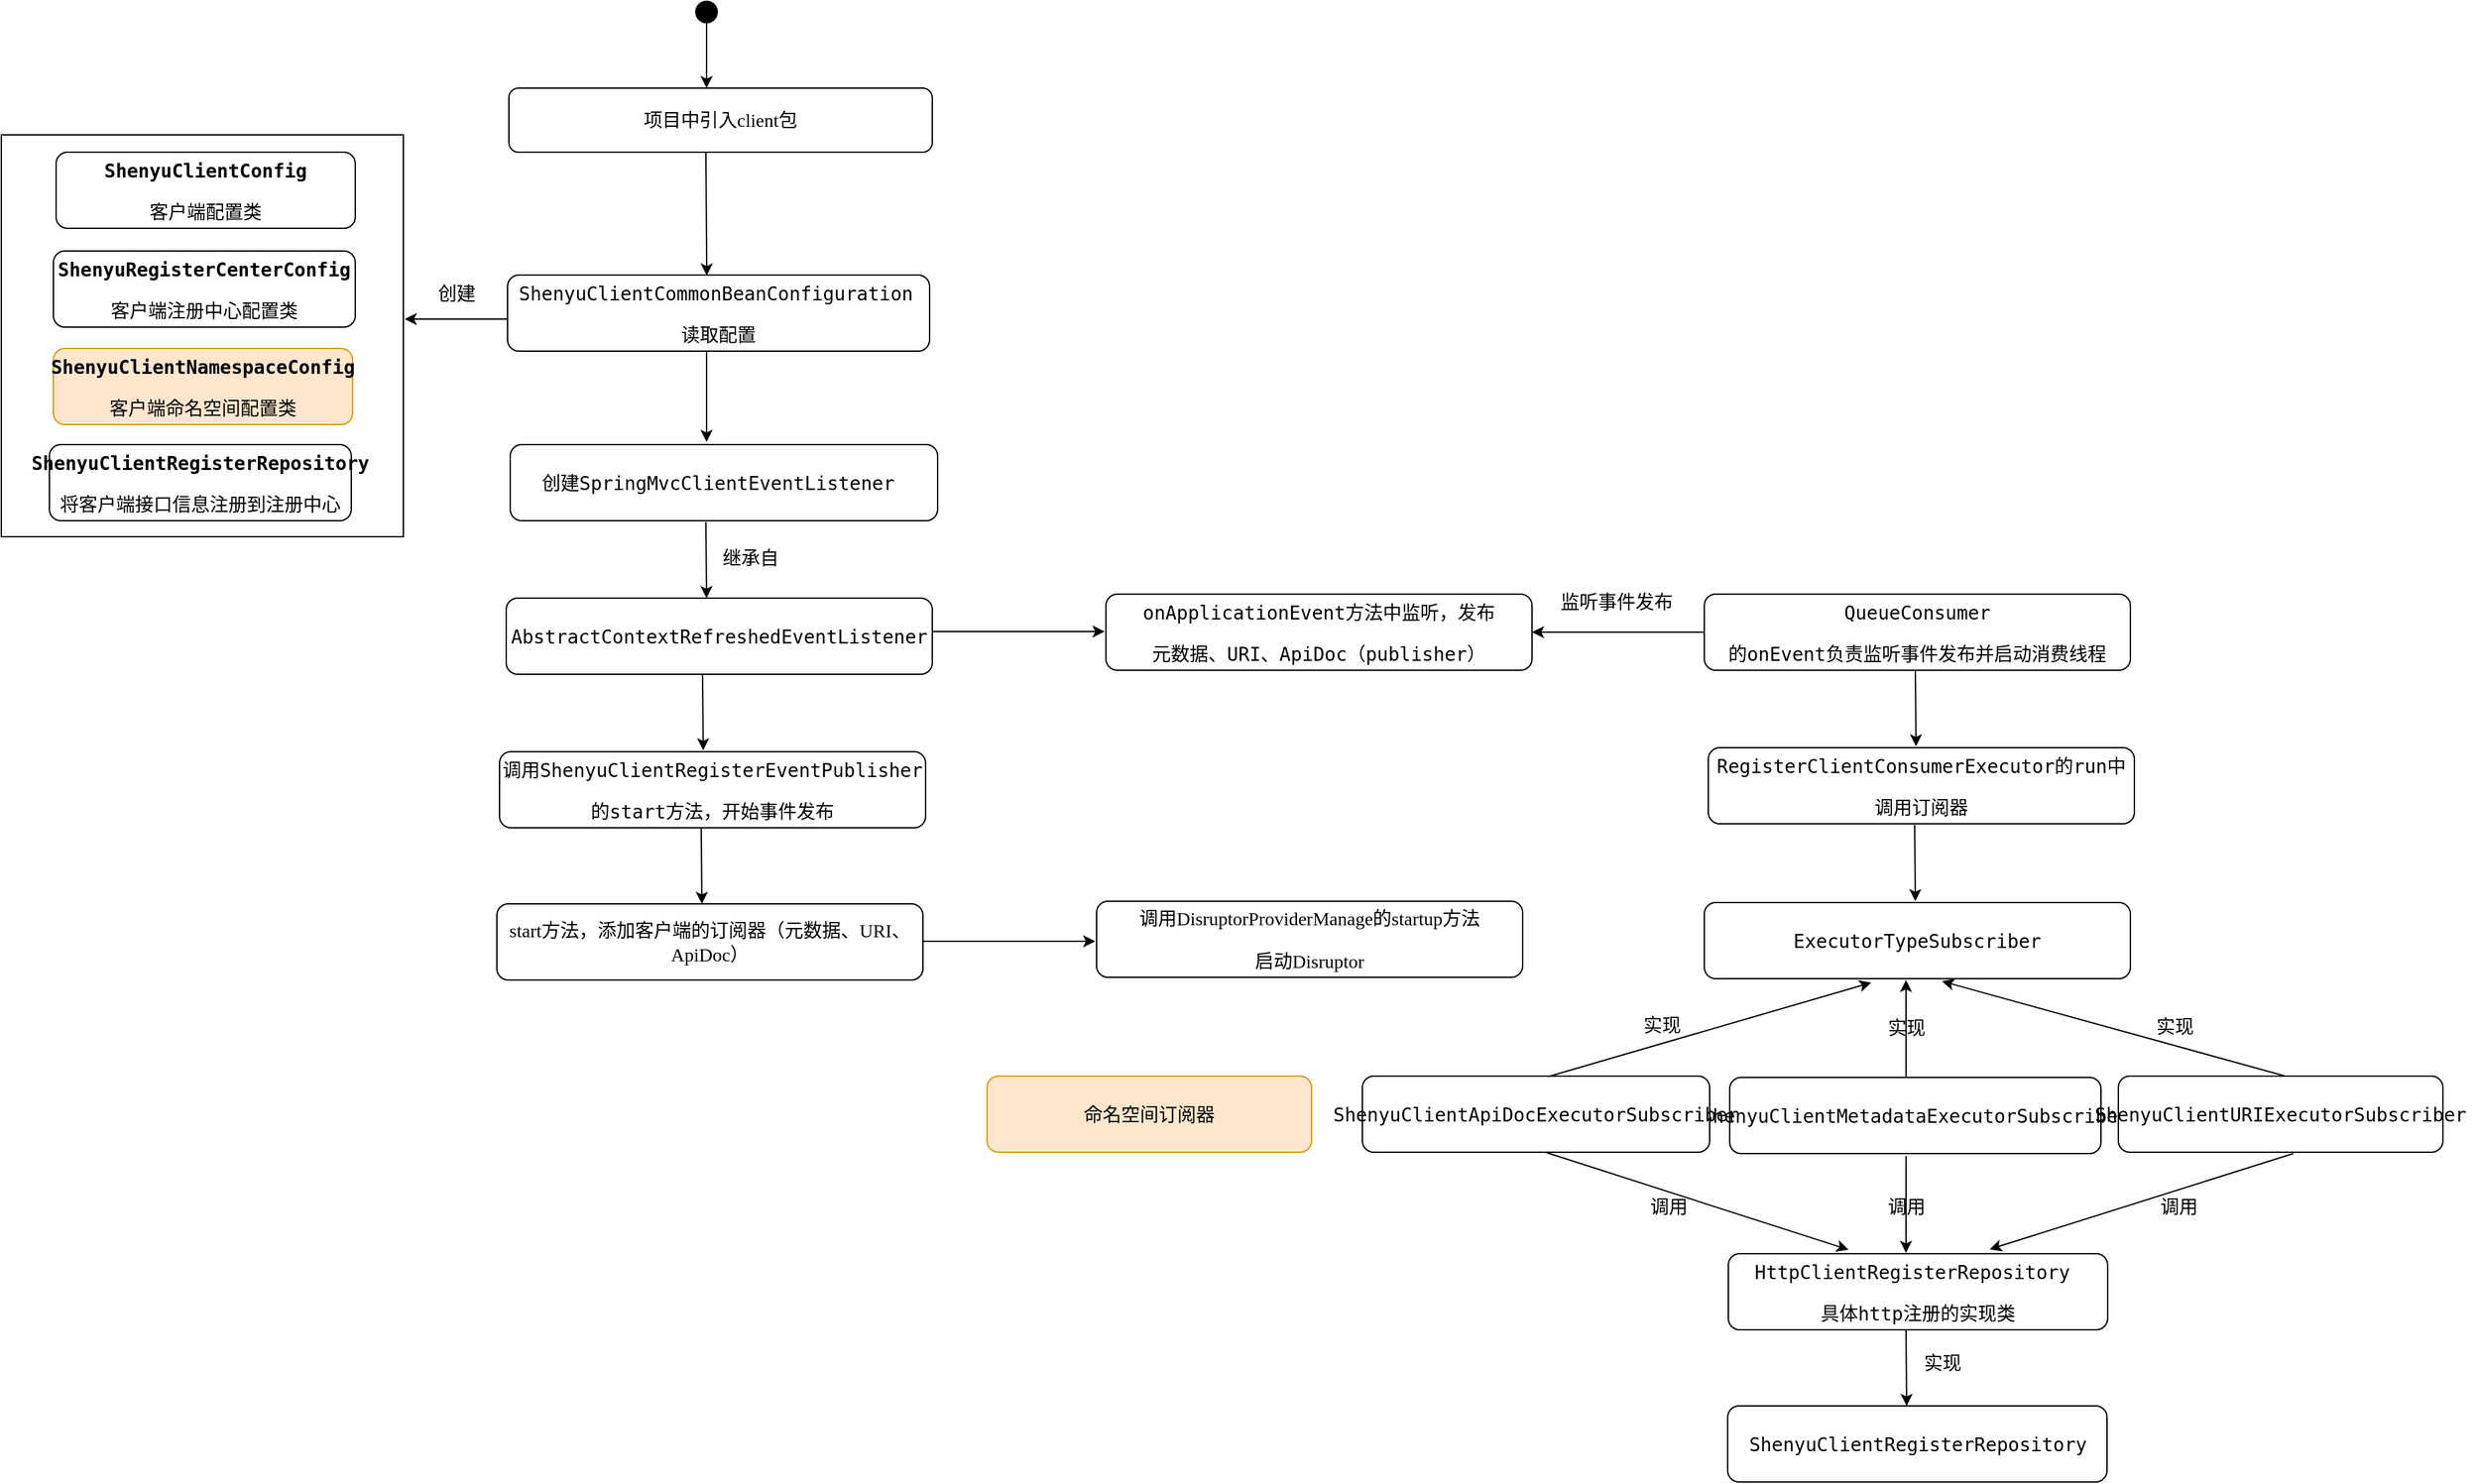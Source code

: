 <mxfile version="24.4.4" type="github">
  <diagram name="第 1 页" id="8y590HpkqOrroQAAtb_X">
    <mxGraphModel dx="3048" dy="725" grid="0" gridSize="10" guides="1" tooltips="1" connect="1" arrows="1" fold="1" page="1" pageScale="1" pageWidth="1827" pageHeight="1869" math="0" shadow="0">
      <root>
        <mxCell id="0" />
        <mxCell id="1" parent="0" />
        <mxCell id="J7gjgeIf879fpofRVfY5-1" value="" style="ellipse;whiteSpace=wrap;html=1;aspect=fixed;fillColor=#000000;fontSize=14;" vertex="1" parent="1">
          <mxGeometry x="420" y="57" width="16" height="16" as="geometry" />
        </mxCell>
        <mxCell id="J7gjgeIf879fpofRVfY5-2" value="" style="endArrow=classic;html=1;rounded=0;exitX=0.5;exitY=1;exitDx=0;exitDy=0;fontSize=14;" edge="1" parent="1" source="J7gjgeIf879fpofRVfY5-1">
          <mxGeometry width="50" height="50" relative="1" as="geometry">
            <mxPoint x="441" y="121" as="sourcePoint" />
            <mxPoint x="428" y="122" as="targetPoint" />
          </mxGeometry>
        </mxCell>
        <mxCell id="J7gjgeIf879fpofRVfY5-3" value="&lt;font style=&quot;font-size: 14px;&quot; face=&quot;宋体&quot;&gt;项目中引入client包&lt;/font&gt;" style="rounded=1;whiteSpace=wrap;html=1;fontSize=14;" vertex="1" parent="1">
          <mxGeometry x="280" y="122" width="317" height="48" as="geometry" />
        </mxCell>
        <mxCell id="J7gjgeIf879fpofRVfY5-4" value="&lt;pre style=&quot;font-size: 14px;&quot; class=&quot;set-code-hide prettyprint&quot; data-index=&quot;2&quot;&gt;&lt;font style=&quot;font-size: 14px;&quot;&gt;ShenyuClientCommonBeanConfiguration&lt;span style=&quot;background-color: initial; font-family: Helvetica; font-size: 14px; white-space: normal;&quot;&gt;&amp;nbsp;&lt;/span&gt;&lt;/font&gt;&lt;/pre&gt;&lt;pre style=&quot;font-size: 14px;&quot; class=&quot;set-code-hide prettyprint&quot; data-index=&quot;2&quot;&gt;&lt;font style=&quot;font-size: 14px;&quot;&gt;读取配置&lt;/font&gt;&lt;/pre&gt;" style="rounded=1;whiteSpace=wrap;html=1;fontSize=14;" vertex="1" parent="1">
          <mxGeometry x="279" y="262" width="316" height="57" as="geometry" />
        </mxCell>
        <mxCell id="J7gjgeIf879fpofRVfY5-5" value="&lt;pre style=&quot;font-size: 14px;&quot; class=&quot;set-code-hide prettyprint&quot; data-index=&quot;2&quot;&gt;&lt;pre style=&quot;font-size: 14px;&quot; class=&quot;prettyprint set-code-show&quot; data-index=&quot;1&quot;&gt;&lt;code style=&quot;position: unset; font-size: 14px;&quot; class=&quot;prism language-java has-numbering&quot;&gt;&lt;span style=&quot;font-size: 14px;&quot; class=&quot;token class-name&quot;&gt;创建SpringMvcClientEventListener&lt;/span&gt; &lt;span style=&quot;font-size: 14px;&quot; class=&quot;token function&quot;&gt;&lt;/span&gt;&lt;/code&gt;&lt;/pre&gt;&lt;/pre&gt;" style="rounded=1;whiteSpace=wrap;html=1;fontSize=14;" vertex="1" parent="1">
          <mxGeometry x="281" y="389" width="320" height="57" as="geometry" />
        </mxCell>
        <mxCell id="J7gjgeIf879fpofRVfY5-11" value="&lt;pre style=&quot;font-size: 14px;&quot; class=&quot;set-code-hide prettyprint&quot; data-index=&quot;2&quot;&gt;&lt;pre style=&quot;font-size: 14px;&quot; class=&quot;prettyprint set-code-show&quot; data-index=&quot;1&quot;&gt;&lt;pre class=&quot;prettyprint set-code-show&quot; data-index=&quot;7&quot;&gt;&lt;code style=&quot;position: unset;&quot; class=&quot;prism language-java has-numbering&quot;&gt;&lt;span class=&quot;token class-name&quot;&gt;AbstractContextRefreshedEventListener&lt;/span&gt;&lt;/code&gt;&lt;/pre&gt;&lt;pre class=&quot;prettyprint set-code-show&quot; data-index=&quot;9&quot;&gt;&lt;code style=&quot;position: unset;&quot; class=&quot;prism language-java has-numbering&quot;&gt;&lt;span class=&quot;token punctuation&quot;&gt;&lt;/span&gt;&lt;/code&gt;&lt;/pre&gt;&lt;/pre&gt;&lt;/pre&gt;" style="rounded=1;whiteSpace=wrap;html=1;fontSize=14;" vertex="1" parent="1">
          <mxGeometry x="278" y="504" width="319" height="57" as="geometry" />
        </mxCell>
        <mxCell id="J7gjgeIf879fpofRVfY5-14" value="&lt;pre style=&quot;font-size: 14px;&quot; class=&quot;set-code-hide prettyprint&quot; data-index=&quot;2&quot;&gt;&lt;pre style=&quot;font-size: 14px;&quot; class=&quot;prettyprint set-code-show&quot; data-index=&quot;1&quot;&gt;&lt;pre class=&quot;prettyprint set-code-show&quot; data-index=&quot;7&quot;&gt;&lt;pre class=&quot;prettyprint set-code-show&quot; data-index=&quot;1&quot;&gt;&lt;pre class=&quot;prettyprint set-code-show&quot; data-index=&quot;7&quot;&gt;调用ShenyuClientRegisterEventPublisher&lt;/pre&gt;&lt;pre class=&quot;prettyprint set-code-show&quot; data-index=&quot;7&quot;&gt;的start方法，开始事件发布&lt;/pre&gt;&lt;/pre&gt;&lt;/pre&gt;&lt;pre class=&quot;prettyprint set-code-show&quot; data-index=&quot;9&quot;&gt;&lt;code style=&quot;position: unset;&quot; class=&quot;prism language-java has-numbering&quot;&gt;&lt;span class=&quot;token punctuation&quot;&gt;&lt;/span&gt;&lt;/code&gt;&lt;/pre&gt;&lt;/pre&gt;&lt;/pre&gt;" style="rounded=1;whiteSpace=wrap;html=1;fontSize=14;" vertex="1" parent="1">
          <mxGeometry x="273" y="619" width="319" height="57" as="geometry" />
        </mxCell>
        <mxCell id="J7gjgeIf879fpofRVfY5-15" value="" style="endArrow=classic;html=1;rounded=0;exitX=0.5;exitY=1;exitDx=0;exitDy=0;fontSize=14;entryX=0.472;entryY=0.006;entryDx=0;entryDy=0;entryPerimeter=0;" edge="1" parent="1" target="J7gjgeIf879fpofRVfY5-4">
          <mxGeometry width="50" height="50" relative="1" as="geometry">
            <mxPoint x="427.5" y="170" as="sourcePoint" />
            <mxPoint x="427.5" y="219" as="targetPoint" />
          </mxGeometry>
        </mxCell>
        <mxCell id="J7gjgeIf879fpofRVfY5-16" value="" style="whiteSpace=wrap;html=1;aspect=fixed;" vertex="1" parent="1">
          <mxGeometry x="-100" y="157" width="301" height="301" as="geometry" />
        </mxCell>
        <mxCell id="J7gjgeIf879fpofRVfY5-17" value="&lt;pre style=&quot;font-size: 14px;&quot; class=&quot;set-code-hide prettyprint&quot; data-index=&quot;2&quot;&gt;&lt;font style=&quot;font-size: 14px;&quot;&gt;&lt;strong style=&quot;font-size: 14px;&quot;&gt;ShenyuClientRegisterRepository&lt;/strong&gt;&lt;br style=&quot;font-size: 14px;&quot;&gt;&lt;/font&gt;&lt;/pre&gt;&lt;pre style=&quot;font-size: 14px;&quot; class=&quot;set-code-hide prettyprint&quot; data-index=&quot;2&quot;&gt;&lt;font style=&quot;font-size: 14px;&quot;&gt;将客户端接口信息注册到注册中心&lt;/font&gt;&lt;strong style=&quot;font-size: 14px;&quot;&gt;&lt;br style=&quot;font-size: 14px;&quot;&gt;&lt;/strong&gt;&lt;/pre&gt;" style="rounded=1;whiteSpace=wrap;html=1;fontSize=14;" vertex="1" parent="1">
          <mxGeometry x="-64" y="389" width="226" height="57" as="geometry" />
        </mxCell>
        <mxCell id="J7gjgeIf879fpofRVfY5-18" value="&lt;pre style=&quot;font-size: 14px;&quot; class=&quot;set-code-hide prettyprint&quot; data-index=&quot;2&quot;&gt;&lt;strong style=&quot;font-size: 14px;&quot;&gt;ShenyuRegisterCenterConfig&lt;/strong&gt;&lt;br style=&quot;font-size: 14px;&quot;&gt;&lt;/pre&gt;&lt;pre style=&quot;font-size: 14px;&quot; class=&quot;set-code-hide prettyprint&quot; data-index=&quot;2&quot;&gt;客户端注册中心配置类&lt;strong style=&quot;font-size: 14px;&quot;&gt;&lt;br style=&quot;font-size: 14px;&quot;&gt;&lt;/strong&gt;&lt;/pre&gt;" style="rounded=1;whiteSpace=wrap;html=1;fontSize=14;" vertex="1" parent="1">
          <mxGeometry x="-61" y="244" width="226" height="57" as="geometry" />
        </mxCell>
        <mxCell id="J7gjgeIf879fpofRVfY5-19" value="&lt;pre style=&quot;font-size: 14px;&quot; class=&quot;set-code-hide prettyprint&quot; data-index=&quot;2&quot;&gt;&lt;strong style=&quot;font-size: 14px;&quot;&gt;ShenyuClientNamespaceConfig&lt;/strong&gt;&lt;br style=&quot;font-size: 14px;&quot;&gt;&lt;/pre&gt;&lt;pre style=&quot;font-size: 14px;&quot; class=&quot;set-code-hide prettyprint&quot; data-index=&quot;2&quot;&gt;客户端命名空间配置类&lt;strong style=&quot;font-size: 14px;&quot;&gt;&lt;br style=&quot;font-size: 14px;&quot;&gt;&lt;/strong&gt;&lt;/pre&gt;" style="rounded=1;whiteSpace=wrap;html=1;fontSize=14;fillColor=#ffe6cc;strokeColor=#d79b00;" vertex="1" parent="1">
          <mxGeometry x="-61" y="317" width="224" height="57" as="geometry" />
        </mxCell>
        <mxCell id="J7gjgeIf879fpofRVfY5-20" value="&lt;pre style=&quot;font-size: 14px;&quot; class=&quot;set-code-hide prettyprint&quot; data-index=&quot;2&quot;&gt;&lt;pre class=&quot;prettyprint set-code-show&quot; data-index=&quot;5&quot;&gt;&lt;code style=&quot;position: unset;&quot; class=&quot;prism language-java has-numbering&quot;&gt;&lt;span class=&quot;token class-name&quot;&gt;HttpClientRegisterRepository&lt;/span&gt; &lt;span class=&quot;token keyword&quot;&gt;&lt;/span&gt;&lt;/code&gt;&lt;/pre&gt;&lt;pre class=&quot;prettyprint set-code-show&quot; data-index=&quot;5&quot;&gt;&lt;code style=&quot;position: unset;&quot; class=&quot;prism language-java has-numbering&quot;&gt;具体http注册的实现类&lt;/code&gt;&lt;/pre&gt;&lt;/pre&gt;" style="rounded=1;whiteSpace=wrap;html=1;fontSize=14;" vertex="1" parent="1">
          <mxGeometry x="1193" y="995" width="284" height="57" as="geometry" />
        </mxCell>
        <mxCell id="J7gjgeIf879fpofRVfY5-21" value="" style="endArrow=classic;html=1;rounded=0;exitX=0;exitY=0.579;exitDx=0;exitDy=0;fontSize=14;exitPerimeter=0;" edge="1" parent="1" source="J7gjgeIf879fpofRVfY5-4">
          <mxGeometry width="50" height="50" relative="1" as="geometry">
            <mxPoint x="273" y="290" as="sourcePoint" />
            <mxPoint x="202" y="295" as="targetPoint" />
          </mxGeometry>
        </mxCell>
        <mxCell id="J7gjgeIf879fpofRVfY5-23" value="&lt;font face=&quot;宋体&quot; style=&quot;font-size: 14px;&quot;&gt;创建&lt;/font&gt;" style="text;strokeColor=none;align=center;fillColor=none;html=1;verticalAlign=middle;whiteSpace=wrap;rounded=0;" vertex="1" parent="1">
          <mxGeometry x="211" y="262" width="60" height="30" as="geometry" />
        </mxCell>
        <mxCell id="J7gjgeIf879fpofRVfY5-24" value="" style="endArrow=classic;html=1;rounded=0;exitX=0.5;exitY=1;exitDx=0;exitDy=0;fontSize=14;" edge="1" parent="1">
          <mxGeometry width="50" height="50" relative="1" as="geometry">
            <mxPoint x="428" y="319" as="sourcePoint" />
            <mxPoint x="428" y="387" as="targetPoint" />
          </mxGeometry>
        </mxCell>
        <mxCell id="J7gjgeIf879fpofRVfY5-28" value="" style="endArrow=classic;html=1;rounded=0;exitX=0.5;exitY=1;exitDx=0;exitDy=0;fontSize=14;" edge="1" parent="1">
          <mxGeometry width="50" height="50" relative="1" as="geometry">
            <mxPoint x="427.5" y="447" as="sourcePoint" />
            <mxPoint x="428" y="504" as="targetPoint" />
          </mxGeometry>
        </mxCell>
        <mxCell id="J7gjgeIf879fpofRVfY5-29" value="" style="endArrow=classic;html=1;rounded=0;exitX=0.5;exitY=1;exitDx=0;exitDy=0;fontSize=14;" edge="1" parent="1">
          <mxGeometry width="50" height="50" relative="1" as="geometry">
            <mxPoint x="425" y="561" as="sourcePoint" />
            <mxPoint x="425.5" y="618" as="targetPoint" />
          </mxGeometry>
        </mxCell>
        <mxCell id="J7gjgeIf879fpofRVfY5-31" value="&lt;font face=&quot;宋体&quot; style=&quot;font-size: 14px;&quot;&gt;继承自&lt;/font&gt;" style="text;strokeColor=none;align=center;fillColor=none;html=1;verticalAlign=middle;whiteSpace=wrap;rounded=0;" vertex="1" parent="1">
          <mxGeometry x="431" y="460" width="60" height="30" as="geometry" />
        </mxCell>
        <mxCell id="J7gjgeIf879fpofRVfY5-32" value="&lt;pre style=&quot;font-size: 14px;&quot; class=&quot;set-code-hide prettyprint&quot; data-index=&quot;2&quot;&gt;&lt;pre style=&quot;font-size: 14px;&quot; class=&quot;prettyprint set-code-show&quot; data-index=&quot;1&quot;&gt;&lt;pre class=&quot;prettyprint set-code-show&quot; data-index=&quot;7&quot;&gt;&lt;pre class=&quot;prettyprint set-code-show&quot; data-index=&quot;1&quot;&gt;&lt;pre class=&quot;prettyprint set-code-show&quot; data-index=&quot;7&quot;&gt;&lt;span style=&quot;background-color: initial; white-space: normal;&quot;&gt;&lt;font face=&quot;宋体&quot;&gt;start方法，添加客户端的订阅器（元数据、URI、ApiDoc）&lt;/font&gt;&lt;/span&gt;&lt;br&gt;&lt;/pre&gt;&lt;/pre&gt;&lt;/pre&gt;&lt;pre class=&quot;prettyprint set-code-show&quot; data-index=&quot;9&quot;&gt;&lt;code style=&quot;position: unset;&quot; class=&quot;prism language-java has-numbering&quot;&gt;&lt;span class=&quot;token punctuation&quot;&gt;&lt;/span&gt;&lt;/code&gt;&lt;/pre&gt;&lt;/pre&gt;&lt;/pre&gt;" style="rounded=1;whiteSpace=wrap;html=1;fontSize=14;" vertex="1" parent="1">
          <mxGeometry x="271" y="733" width="319" height="57" as="geometry" />
        </mxCell>
        <mxCell id="J7gjgeIf879fpofRVfY5-35" value="&lt;pre style=&quot;font-size: 14px;&quot; class=&quot;set-code-hide prettyprint&quot; data-index=&quot;2&quot;&gt;&lt;pre style=&quot;font-size: 14px;&quot; class=&quot;prettyprint set-code-show&quot; data-index=&quot;1&quot;&gt;&lt;pre class=&quot;prettyprint set-code-show&quot; data-index=&quot;7&quot;&gt;&lt;pre class=&quot;prettyprint set-code-show&quot; data-index=&quot;1&quot;&gt;&lt;pre class=&quot;prettyprint set-code-show&quot; data-index=&quot;7&quot;&gt;&lt;font face=&quot;宋体&quot;&gt;调用DisruptorProviderManage的startup方法&lt;/font&gt;&lt;/pre&gt;&lt;pre class=&quot;prettyprint set-code-show&quot; data-index=&quot;7&quot;&gt;&lt;span style=&quot;background-color: initial; white-space: normal;&quot;&gt;&lt;font face=&quot;宋体&quot;&gt;启动Disruptor&lt;/font&gt;&lt;/span&gt;&lt;br&gt;&lt;/pre&gt;&lt;/pre&gt;&lt;/pre&gt;&lt;pre class=&quot;prettyprint set-code-show&quot; data-index=&quot;9&quot;&gt;&lt;code style=&quot;position: unset;&quot; class=&quot;prism language-java has-numbering&quot;&gt;&lt;span class=&quot;token punctuation&quot;&gt;&lt;/span&gt;&lt;/code&gt;&lt;/pre&gt;&lt;/pre&gt;&lt;/pre&gt;" style="rounded=1;whiteSpace=wrap;html=1;fontSize=14;" vertex="1" parent="1">
          <mxGeometry x="720" y="731" width="319" height="57" as="geometry" />
        </mxCell>
        <mxCell id="J7gjgeIf879fpofRVfY5-36" value="&lt;pre style=&quot;font-size: 14px;&quot; class=&quot;set-code-hide prettyprint&quot; data-index=&quot;2&quot;&gt;&lt;pre style=&quot;font-size: 14px;&quot; class=&quot;prettyprint set-code-show&quot; data-index=&quot;1&quot;&gt;&lt;pre class=&quot;prettyprint set-code-show&quot; data-index=&quot;7&quot;&gt;&lt;code&gt;onApplicationEvent方法中监听，发布&lt;/code&gt;&lt;/pre&gt;&lt;pre class=&quot;prettyprint set-code-show&quot; data-index=&quot;7&quot;&gt;元数据、URI、ApiDoc（publisher）&lt;br&gt;&lt;/pre&gt;&lt;pre class=&quot;prettyprint set-code-show&quot; data-index=&quot;9&quot;&gt;&lt;code style=&quot;position: unset;&quot; class=&quot;prism language-java has-numbering&quot;&gt;&lt;span class=&quot;token punctuation&quot;&gt;&lt;/span&gt;&lt;/code&gt;&lt;/pre&gt;&lt;/pre&gt;&lt;/pre&gt;" style="rounded=1;whiteSpace=wrap;html=1;fontSize=14;" vertex="1" parent="1">
          <mxGeometry x="727" y="501" width="319" height="57" as="geometry" />
        </mxCell>
        <mxCell id="J7gjgeIf879fpofRVfY5-37" value="&lt;pre style=&quot;font-size: 14px;&quot; class=&quot;set-code-hide prettyprint&quot; data-index=&quot;2&quot;&gt;&lt;pre style=&quot;font-size: 14px;&quot; class=&quot;prettyprint set-code-show&quot; data-index=&quot;1&quot;&gt;&lt;pre class=&quot;prettyprint set-code-show&quot; data-index=&quot;7&quot;&gt;&lt;pre class=&quot;prettyprint set-code-show&quot; data-index=&quot;1&quot;&gt;&lt;pre class=&quot;prettyprint set-code-show&quot; data-index=&quot;7&quot;&gt;&lt;pre class=&quot;set-code-hide prettyprint&quot; data-index=&quot;17&quot;&gt;&lt;code style=&quot;position: unset;&quot; class=&quot;prism language-java has-numbering&quot;&gt;&lt;span class=&quot;token class-name&quot;&gt;QueueConsumer&lt;/span&gt;&lt;span class=&quot;token generics&quot;&gt;&lt;span class=&quot;token punctuation&quot;&gt;&lt;/span&gt;&lt;/span&gt;&lt;/code&gt;&lt;/pre&gt;&lt;pre class=&quot;set-code-hide prettyprint&quot; data-index=&quot;17&quot;&gt;&lt;code style=&quot;position: unset;&quot; class=&quot;prism language-java has-numbering&quot;&gt;&lt;span class=&quot;token class-name&quot;&gt;的&lt;/span&gt;&lt;/code&gt;onEvent负责监听事件发布并启动消费线程&lt;/pre&gt;&lt;pre class=&quot;prettyprint set-code-show&quot; data-index=&quot;17&quot;&gt;&lt;code style=&quot;position: unset;&quot; class=&quot;prism language-java has-numbering&quot;&gt;&lt;span class=&quot;token punctuation&quot;&gt;&lt;/span&gt;&lt;/code&gt;&lt;/pre&gt;&lt;/pre&gt;&lt;/pre&gt;&lt;/pre&gt;&lt;pre class=&quot;prettyprint set-code-show&quot; data-index=&quot;9&quot;&gt;&lt;code style=&quot;position: unset;&quot; class=&quot;prism language-java has-numbering&quot;&gt;&lt;span class=&quot;token punctuation&quot;&gt;&lt;/span&gt;&lt;/code&gt;&lt;/pre&gt;&lt;/pre&gt;&lt;/pre&gt;" style="rounded=1;whiteSpace=wrap;html=1;fontSize=14;" vertex="1" parent="1">
          <mxGeometry x="1175" y="501" width="319" height="57" as="geometry" />
        </mxCell>
        <mxCell id="J7gjgeIf879fpofRVfY5-39" value="" style="endArrow=classic;html=1;rounded=0;exitX=0;exitY=0.5;exitDx=0;exitDy=0;fontSize=14;entryX=1;entryY=0.5;entryDx=0;entryDy=0;" edge="1" parent="1" source="J7gjgeIf879fpofRVfY5-37" target="J7gjgeIf879fpofRVfY5-36">
          <mxGeometry width="50" height="50" relative="1" as="geometry">
            <mxPoint x="1095.5" y="550" as="sourcePoint" />
            <mxPoint x="1095" y="493" as="targetPoint" />
          </mxGeometry>
        </mxCell>
        <mxCell id="J7gjgeIf879fpofRVfY5-41" value="&lt;font face=&quot;宋体&quot; style=&quot;font-size: 14px;&quot;&gt;监听事件发布&lt;/font&gt;" style="text;strokeColor=none;align=center;fillColor=none;html=1;verticalAlign=middle;whiteSpace=wrap;rounded=0;" vertex="1" parent="1">
          <mxGeometry x="1064" y="493" width="91" height="30" as="geometry" />
        </mxCell>
        <mxCell id="J7gjgeIf879fpofRVfY5-42" value="&lt;pre style=&quot;font-size: 14px;&quot; class=&quot;set-code-hide prettyprint&quot; data-index=&quot;2&quot;&gt;&lt;pre style=&quot;font-size: 14px;&quot; class=&quot;prettyprint set-code-show&quot; data-index=&quot;1&quot;&gt;&lt;pre class=&quot;prettyprint set-code-show&quot; data-index=&quot;7&quot;&gt;&lt;pre class=&quot;prettyprint set-code-show&quot; data-index=&quot;1&quot;&gt;&lt;pre class=&quot;prettyprint set-code-show&quot; data-index=&quot;7&quot;&gt;&lt;pre class=&quot;set-code-hide prettyprint&quot; data-index=&quot;17&quot;&gt;&lt;pre class=&quot;prettyprint set-code-show&quot; data-index=&quot;18&quot;&gt;&lt;code style=&quot;position: unset;&quot; class=&quot;prism language-java has-numbering&quot;&gt;&lt;span class=&quot;token class-name&quot;&gt;RegisterClientConsumerExecutor的run中&lt;/span&gt;&lt;/code&gt;&lt;/pre&gt;&lt;pre class=&quot;prettyprint set-code-show&quot; data-index=&quot;18&quot;&gt;&lt;code style=&quot;position: unset;&quot; class=&quot;prism language-java has-numbering&quot;&gt;&lt;span class=&quot;token class-name&quot;&gt;调用订阅器&lt;/span&gt;&lt;/code&gt;&lt;/pre&gt;&lt;/pre&gt;&lt;pre class=&quot;prettyprint set-code-show&quot; data-index=&quot;17&quot;&gt;&lt;code style=&quot;position: unset;&quot; class=&quot;prism language-java has-numbering&quot;&gt;&lt;span class=&quot;token punctuation&quot;&gt;&lt;/span&gt;&lt;/code&gt;&lt;/pre&gt;&lt;/pre&gt;&lt;/pre&gt;&lt;/pre&gt;&lt;pre class=&quot;prettyprint set-code-show&quot; data-index=&quot;9&quot;&gt;&lt;code style=&quot;position: unset;&quot; class=&quot;prism language-java has-numbering&quot;&gt;&lt;span class=&quot;token punctuation&quot;&gt;&lt;/span&gt;&lt;/code&gt;&lt;/pre&gt;&lt;/pre&gt;&lt;/pre&gt;" style="rounded=1;whiteSpace=wrap;html=1;fontSize=14;" vertex="1" parent="1">
          <mxGeometry x="1178" y="616" width="319" height="57" as="geometry" />
        </mxCell>
        <mxCell id="J7gjgeIf879fpofRVfY5-43" value="&lt;pre style=&quot;font-size: 14px;&quot; class=&quot;set-code-hide prettyprint&quot; data-index=&quot;2&quot;&gt;&lt;pre style=&quot;font-size: 14px;&quot; class=&quot;prettyprint set-code-show&quot; data-index=&quot;1&quot;&gt;&lt;pre class=&quot;prettyprint set-code-show&quot; data-index=&quot;7&quot;&gt;&lt;pre class=&quot;prettyprint set-code-show&quot; data-index=&quot;1&quot;&gt;&lt;pre class=&quot;prettyprint set-code-show&quot; data-index=&quot;7&quot;&gt;&lt;pre class=&quot;set-code-hide prettyprint&quot; data-index=&quot;17&quot;&gt;&lt;pre class=&quot;prettyprint set-code-show&quot; data-index=&quot;18&quot;&gt;&lt;pre class=&quot;set-code-hide prettyprint&quot; data-index=&quot;20&quot;&gt;&lt;code style=&quot;position: unset;&quot; class=&quot;prism language-java has-numbering&quot;&gt;&lt;span class=&quot;token class-name&quot;&gt; ShenyuClientMetadataExecutorSubscriber&lt;/span&gt; &lt;span class=&quot;token keyword&quot;&gt;&lt;/span&gt;&lt;/code&gt;&lt;/pre&gt;&lt;/pre&gt;&lt;/pre&gt;&lt;pre class=&quot;prettyprint set-code-show&quot; data-index=&quot;17&quot;&gt;&lt;code style=&quot;position: unset;&quot; class=&quot;prism language-java has-numbering&quot;&gt;&lt;span class=&quot;token punctuation&quot;&gt;&lt;/span&gt;&lt;/code&gt;&lt;/pre&gt;&lt;/pre&gt;&lt;/pre&gt;&lt;/pre&gt;&lt;pre class=&quot;prettyprint set-code-show&quot; data-index=&quot;9&quot;&gt;&lt;code style=&quot;position: unset;&quot; class=&quot;prism language-java has-numbering&quot;&gt;&lt;span class=&quot;token punctuation&quot;&gt;&lt;/span&gt;&lt;/code&gt;&lt;/pre&gt;&lt;/pre&gt;&lt;/pre&gt;" style="rounded=1;whiteSpace=wrap;html=1;fontSize=14;" vertex="1" parent="1">
          <mxGeometry x="1194" y="863" width="278" height="57" as="geometry" />
        </mxCell>
        <mxCell id="J7gjgeIf879fpofRVfY5-44" value="&lt;pre style=&quot;font-size: 14px;&quot; class=&quot;set-code-hide prettyprint&quot; data-index=&quot;2&quot;&gt;&lt;pre style=&quot;font-size: 14px;&quot; class=&quot;prettyprint set-code-show&quot; data-index=&quot;1&quot;&gt;&lt;pre class=&quot;prettyprint set-code-show&quot; data-index=&quot;7&quot;&gt;&lt;pre class=&quot;prettyprint set-code-show&quot; data-index=&quot;1&quot;&gt;&lt;pre class=&quot;prettyprint set-code-show&quot; data-index=&quot;7&quot;&gt;&lt;pre class=&quot;set-code-hide prettyprint&quot; data-index=&quot;17&quot;&gt;&lt;pre class=&quot;prettyprint set-code-show&quot; data-index=&quot;18&quot;&gt;&lt;pre class=&quot;set-code-hide prettyprint&quot; data-index=&quot;22&quot;&gt;&lt;code style=&quot;position: unset;&quot; class=&quot;prism language-java has-numbering&quot;&gt;&lt;span class=&quot;token class-name&quot;&gt; ShenyuClientURIExecutorSubscriber&lt;/span&gt; &lt;span class=&quot;token keyword&quot;&gt;&lt;/span&gt;&lt;/code&gt;&lt;/pre&gt;&lt;/pre&gt;&lt;/pre&gt;&lt;pre class=&quot;prettyprint set-code-show&quot; data-index=&quot;17&quot;&gt;&lt;code style=&quot;position: unset;&quot; class=&quot;prism language-java has-numbering&quot;&gt;&lt;span class=&quot;token punctuation&quot;&gt;&lt;/span&gt;&lt;/code&gt;&lt;/pre&gt;&lt;/pre&gt;&lt;/pre&gt;&lt;/pre&gt;&lt;pre class=&quot;prettyprint set-code-show&quot; data-index=&quot;9&quot;&gt;&lt;code style=&quot;position: unset;&quot; class=&quot;prism language-java has-numbering&quot;&gt;&lt;span class=&quot;token punctuation&quot;&gt;&lt;/span&gt;&lt;/code&gt;&lt;/pre&gt;&lt;/pre&gt;&lt;/pre&gt;" style="rounded=1;whiteSpace=wrap;html=1;fontSize=14;" vertex="1" parent="1">
          <mxGeometry x="1485" y="862" width="243" height="57" as="geometry" />
        </mxCell>
        <mxCell id="J7gjgeIf879fpofRVfY5-45" value="&lt;pre style=&quot;font-size: 14px;&quot; class=&quot;set-code-hide prettyprint&quot; data-index=&quot;2&quot;&gt;&lt;pre style=&quot;font-size: 14px;&quot; class=&quot;prettyprint set-code-show&quot; data-index=&quot;1&quot;&gt;&lt;pre class=&quot;prettyprint set-code-show&quot; data-index=&quot;7&quot;&gt;&lt;pre class=&quot;prettyprint set-code-show&quot; data-index=&quot;1&quot;&gt;&lt;pre class=&quot;prettyprint set-code-show&quot; data-index=&quot;7&quot;&gt;&lt;pre class=&quot;set-code-hide prettyprint&quot; data-index=&quot;17&quot;&gt;&lt;pre class=&quot;prettyprint set-code-show&quot; data-index=&quot;18&quot;&gt;&lt;pre class=&quot;set-code-hide prettyprint&quot; data-index=&quot;22&quot;&gt;&lt;code style=&quot;position: unset;&quot; class=&quot;prism language-java has-numbering&quot;&gt;&lt;span class=&quot;token class-name&quot;&gt; ShenyuClientApiDocExecutorSubscriber&lt;/span&gt; &lt;span class=&quot;token keyword&quot;&gt;&lt;/span&gt;&lt;/code&gt;&lt;/pre&gt;&lt;/pre&gt;&lt;/pre&gt;&lt;pre class=&quot;prettyprint set-code-show&quot; data-index=&quot;17&quot;&gt;&lt;code style=&quot;position: unset;&quot; class=&quot;prism language-java has-numbering&quot;&gt;&lt;span class=&quot;token punctuation&quot;&gt;&lt;/span&gt;&lt;/code&gt;&lt;/pre&gt;&lt;/pre&gt;&lt;/pre&gt;&lt;/pre&gt;&lt;pre class=&quot;prettyprint set-code-show&quot; data-index=&quot;9&quot;&gt;&lt;code style=&quot;position: unset;&quot; class=&quot;prism language-java has-numbering&quot;&gt;&lt;span class=&quot;token punctuation&quot;&gt;&lt;/span&gt;&lt;/code&gt;&lt;/pre&gt;&lt;/pre&gt;&lt;/pre&gt;" style="rounded=1;whiteSpace=wrap;html=1;fontSize=14;" vertex="1" parent="1">
          <mxGeometry x="919" y="862" width="260" height="57" as="geometry" />
        </mxCell>
        <mxCell id="J7gjgeIf879fpofRVfY5-46" value="&lt;pre style=&quot;font-size: 14px;&quot; class=&quot;set-code-hide prettyprint&quot; data-index=&quot;2&quot;&gt;&lt;strong style=&quot;font-size: 14px;&quot;&gt;ShenyuClientConfig&lt;/strong&gt;&lt;br style=&quot;font-size: 14px;&quot;&gt;&lt;/pre&gt;&lt;pre style=&quot;font-size: 14px;&quot; class=&quot;set-code-hide prettyprint&quot; data-index=&quot;2&quot;&gt;客户端配置类&lt;strong style=&quot;font-size: 14px;&quot;&gt;&lt;br style=&quot;font-size: 14px;&quot;&gt;&lt;/strong&gt;&lt;/pre&gt;" style="rounded=1;whiteSpace=wrap;html=1;fontSize=14;" vertex="1" parent="1">
          <mxGeometry x="-59" y="170" width="224" height="57" as="geometry" />
        </mxCell>
        <mxCell id="J7gjgeIf879fpofRVfY5-47" value="" style="endArrow=classic;html=1;rounded=0;exitX=0.5;exitY=1;exitDx=0;exitDy=0;fontSize=14;" edge="1" parent="1">
          <mxGeometry width="50" height="50" relative="1" as="geometry">
            <mxPoint x="424" y="676" as="sourcePoint" />
            <mxPoint x="424.5" y="733" as="targetPoint" />
          </mxGeometry>
        </mxCell>
        <mxCell id="J7gjgeIf879fpofRVfY5-48" value="" style="endArrow=classic;html=1;rounded=0;exitX=0;exitY=0.5;exitDx=0;exitDy=0;fontSize=14;entryX=1;entryY=0.5;entryDx=0;entryDy=0;" edge="1" parent="1">
          <mxGeometry width="50" height="50" relative="1" as="geometry">
            <mxPoint x="590" y="761" as="sourcePoint" />
            <mxPoint x="719" y="761" as="targetPoint" />
          </mxGeometry>
        </mxCell>
        <mxCell id="J7gjgeIf879fpofRVfY5-49" value="" style="endArrow=classic;html=1;rounded=0;exitX=0;exitY=0.5;exitDx=0;exitDy=0;fontSize=14;entryX=1;entryY=0.5;entryDx=0;entryDy=0;" edge="1" parent="1">
          <mxGeometry width="50" height="50" relative="1" as="geometry">
            <mxPoint x="597" y="529" as="sourcePoint" />
            <mxPoint x="726" y="529" as="targetPoint" />
          </mxGeometry>
        </mxCell>
        <mxCell id="J7gjgeIf879fpofRVfY5-50" value="" style="endArrow=classic;html=1;rounded=0;exitX=0.5;exitY=1;exitDx=0;exitDy=0;fontSize=14;" edge="1" parent="1">
          <mxGeometry width="50" height="50" relative="1" as="geometry">
            <mxPoint x="1333" y="558" as="sourcePoint" />
            <mxPoint x="1333.5" y="615" as="targetPoint" />
          </mxGeometry>
        </mxCell>
        <mxCell id="J7gjgeIf879fpofRVfY5-52" value="&lt;pre style=&quot;font-size: 14px;&quot; class=&quot;set-code-hide prettyprint&quot; data-index=&quot;2&quot;&gt;&lt;pre style=&quot;font-size: 14px;&quot; class=&quot;prettyprint set-code-show&quot; data-index=&quot;1&quot;&gt;&lt;pre class=&quot;prettyprint set-code-show&quot; data-index=&quot;7&quot;&gt;&lt;pre class=&quot;prettyprint set-code-show&quot; data-index=&quot;1&quot;&gt;&lt;pre class=&quot;prettyprint set-code-show&quot; data-index=&quot;7&quot;&gt;&lt;pre class=&quot;set-code-hide prettyprint&quot; data-index=&quot;17&quot;&gt;&lt;pre class=&quot;prettyprint set-code-show&quot; data-index=&quot;18&quot;&gt;&lt;pre class=&quot;set-code-hide prettyprint&quot; data-index=&quot;20&quot;&gt;&lt;code style=&quot;position: unset;&quot; class=&quot;prism language-java has-numbering&quot;&gt;&lt;span class=&quot;token class-name&quot;&gt;ExecutorTypeSubscriber&lt;/span&gt;&lt;span class=&quot;token generics&quot;&gt;&lt;span class=&quot;token punctuation&quot;&gt;&lt;/span&gt;&lt;/span&gt;&lt;/code&gt;&lt;/pre&gt;&lt;/pre&gt;&lt;/pre&gt;&lt;pre class=&quot;prettyprint set-code-show&quot; data-index=&quot;17&quot;&gt;&lt;code style=&quot;position: unset;&quot; class=&quot;prism language-java has-numbering&quot;&gt;&lt;span class=&quot;token punctuation&quot;&gt;&lt;/span&gt;&lt;/code&gt;&lt;/pre&gt;&lt;/pre&gt;&lt;/pre&gt;&lt;/pre&gt;&lt;pre class=&quot;prettyprint set-code-show&quot; data-index=&quot;9&quot;&gt;&lt;code style=&quot;position: unset;&quot; class=&quot;prism language-java has-numbering&quot;&gt;&lt;span class=&quot;token punctuation&quot;&gt;&lt;/span&gt;&lt;/code&gt;&lt;/pre&gt;&lt;/pre&gt;&lt;/pre&gt;" style="rounded=1;whiteSpace=wrap;html=1;fontSize=14;" vertex="1" parent="1">
          <mxGeometry x="1175" y="732" width="319" height="57" as="geometry" />
        </mxCell>
        <mxCell id="J7gjgeIf879fpofRVfY5-53" value="" style="endArrow=classic;html=1;rounded=0;exitX=0.535;exitY=0.006;exitDx=0;exitDy=0;exitPerimeter=0;" edge="1" parent="1" source="J7gjgeIf879fpofRVfY5-45">
          <mxGeometry width="50" height="50" relative="1" as="geometry">
            <mxPoint x="1134" y="859" as="sourcePoint" />
            <mxPoint x="1300" y="792" as="targetPoint" />
          </mxGeometry>
        </mxCell>
        <mxCell id="J7gjgeIf879fpofRVfY5-54" value="" style="endArrow=classic;html=1;rounded=0;exitX=0.475;exitY=0.041;exitDx=0;exitDy=0;exitPerimeter=0;" edge="1" parent="1">
          <mxGeometry width="50" height="50" relative="1" as="geometry">
            <mxPoint x="1326.05" y="862.337" as="sourcePoint" />
            <mxPoint x="1326" y="790" as="targetPoint" />
          </mxGeometry>
        </mxCell>
        <mxCell id="J7gjgeIf879fpofRVfY5-55" value="" style="endArrow=classic;html=1;rounded=0;" edge="1" parent="1">
          <mxGeometry width="50" height="50" relative="1" as="geometry">
            <mxPoint x="1610" y="862" as="sourcePoint" />
            <mxPoint x="1353" y="791" as="targetPoint" />
          </mxGeometry>
        </mxCell>
        <mxCell id="J7gjgeIf879fpofRVfY5-56" value="&lt;font face=&quot;宋体&quot; style=&quot;font-size: 14px;&quot;&gt;实现&lt;/font&gt;" style="text;strokeColor=none;align=center;fillColor=none;html=1;verticalAlign=middle;whiteSpace=wrap;rounded=0;" vertex="1" parent="1">
          <mxGeometry x="1098" y="810" width="91" height="30" as="geometry" />
        </mxCell>
        <mxCell id="J7gjgeIf879fpofRVfY5-57" value="&lt;font face=&quot;宋体&quot; style=&quot;font-size: 14px;&quot;&gt;实现&lt;/font&gt;" style="text;strokeColor=none;align=center;fillColor=none;html=1;verticalAlign=middle;whiteSpace=wrap;rounded=0;" vertex="1" parent="1">
          <mxGeometry x="1281" y="812" width="91" height="30" as="geometry" />
        </mxCell>
        <mxCell id="J7gjgeIf879fpofRVfY5-58" value="&lt;font face=&quot;宋体&quot; style=&quot;font-size: 14px;&quot;&gt;实现&lt;/font&gt;" style="text;strokeColor=none;align=center;fillColor=none;html=1;verticalAlign=middle;whiteSpace=wrap;rounded=0;" vertex="1" parent="1">
          <mxGeometry x="1482" y="811" width="91" height="30" as="geometry" />
        </mxCell>
        <mxCell id="J7gjgeIf879fpofRVfY5-59" value="" style="endArrow=classic;html=1;rounded=0;exitX=0.5;exitY=1;exitDx=0;exitDy=0;fontSize=14;" edge="1" parent="1">
          <mxGeometry width="50" height="50" relative="1" as="geometry">
            <mxPoint x="1332.5" y="674" as="sourcePoint" />
            <mxPoint x="1333" y="731" as="targetPoint" />
          </mxGeometry>
        </mxCell>
        <mxCell id="J7gjgeIf879fpofRVfY5-61" value="&lt;pre style=&quot;font-size: 14px;&quot; class=&quot;set-code-hide prettyprint&quot; data-index=&quot;2&quot;&gt;&lt;pre class=&quot;prettyprint set-code-show&quot; data-index=&quot;5&quot;&gt;&lt;pre data-index=&quot;2&quot; class=&quot;set-code-hide prettyprint&quot;&gt;ShenyuClientRegisterRepository&lt;/pre&gt;&lt;/pre&gt;&lt;/pre&gt;" style="rounded=1;whiteSpace=wrap;html=1;fontSize=14;" vertex="1" parent="1">
          <mxGeometry x="1192.5" y="1109" width="284" height="57" as="geometry" />
        </mxCell>
        <mxCell id="J7gjgeIf879fpofRVfY5-63" value="" style="endArrow=classic;html=1;rounded=0;exitX=0.5;exitY=1;exitDx=0;exitDy=0;fontSize=14;" edge="1" parent="1">
          <mxGeometry width="50" height="50" relative="1" as="geometry">
            <mxPoint x="1326" y="1052" as="sourcePoint" />
            <mxPoint x="1326.5" y="1109" as="targetPoint" />
          </mxGeometry>
        </mxCell>
        <mxCell id="J7gjgeIf879fpofRVfY5-64" value="&lt;font face=&quot;宋体&quot; style=&quot;font-size: 14px;&quot;&gt;实现&lt;/font&gt;" style="text;strokeColor=none;align=center;fillColor=none;html=1;verticalAlign=middle;whiteSpace=wrap;rounded=0;" vertex="1" parent="1">
          <mxGeometry x="1308" y="1063" width="91" height="30" as="geometry" />
        </mxCell>
        <mxCell id="J7gjgeIf879fpofRVfY5-65" value="" style="endArrow=classic;html=1;rounded=0;exitX=0.535;exitY=0.006;exitDx=0;exitDy=0;exitPerimeter=0;" edge="1" parent="1">
          <mxGeometry width="50" height="50" relative="1" as="geometry">
            <mxPoint x="1056" y="919" as="sourcePoint" />
            <mxPoint x="1283" y="992" as="targetPoint" />
          </mxGeometry>
        </mxCell>
        <mxCell id="J7gjgeIf879fpofRVfY5-66" value="" style="endArrow=classic;html=1;rounded=0;exitX=0.475;exitY=0.041;exitDx=0;exitDy=0;exitPerimeter=0;" edge="1" parent="1">
          <mxGeometry width="50" height="50" relative="1" as="geometry">
            <mxPoint x="1326.05" y="922" as="sourcePoint" />
            <mxPoint x="1326" y="994.337" as="targetPoint" />
          </mxGeometry>
        </mxCell>
        <mxCell id="J7gjgeIf879fpofRVfY5-67" value="" style="endArrow=classic;html=1;rounded=0;exitX=0.539;exitY=1.018;exitDx=0;exitDy=0;exitPerimeter=0;entryX=0.689;entryY=-0.058;entryDx=0;entryDy=0;entryPerimeter=0;" edge="1" parent="1" source="J7gjgeIf879fpofRVfY5-44" target="J7gjgeIf879fpofRVfY5-20">
          <mxGeometry width="50" height="50" relative="1" as="geometry">
            <mxPoint x="1633" y="1063" as="sourcePoint" />
            <mxPoint x="1376" y="992" as="targetPoint" />
          </mxGeometry>
        </mxCell>
        <mxCell id="J7gjgeIf879fpofRVfY5-68" value="&lt;pre style=&quot;font-size: 14px;&quot; class=&quot;set-code-hide prettyprint&quot; data-index=&quot;2&quot;&gt;&lt;pre style=&quot;font-size: 14px;&quot; class=&quot;prettyprint set-code-show&quot; data-index=&quot;1&quot;&gt;&lt;pre class=&quot;prettyprint set-code-show&quot; data-index=&quot;7&quot;&gt;&lt;pre class=&quot;prettyprint set-code-show&quot; data-index=&quot;1&quot;&gt;&lt;pre class=&quot;prettyprint set-code-show&quot; data-index=&quot;7&quot;&gt;&lt;pre class=&quot;set-code-hide prettyprint&quot; data-index=&quot;17&quot;&gt;&lt;pre class=&quot;prettyprint set-code-show&quot; data-index=&quot;18&quot;&gt;&lt;pre class=&quot;set-code-hide prettyprint&quot; data-index=&quot;22&quot;&gt;命名空间订阅器&lt;/pre&gt;&lt;/pre&gt;&lt;/pre&gt;&lt;pre class=&quot;prettyprint set-code-show&quot; data-index=&quot;17&quot;&gt;&lt;code style=&quot;position: unset;&quot; class=&quot;prism language-java has-numbering&quot;&gt;&lt;span class=&quot;token punctuation&quot;&gt;&lt;/span&gt;&lt;/code&gt;&lt;/pre&gt;&lt;/pre&gt;&lt;/pre&gt;&lt;/pre&gt;&lt;pre class=&quot;prettyprint set-code-show&quot; data-index=&quot;9&quot;&gt;&lt;code style=&quot;position: unset;&quot; class=&quot;prism language-java has-numbering&quot;&gt;&lt;span class=&quot;token punctuation&quot;&gt;&lt;/span&gt;&lt;/code&gt;&lt;/pre&gt;&lt;/pre&gt;&lt;/pre&gt;" style="rounded=1;whiteSpace=wrap;html=1;fontSize=14;fillColor=#ffe6cc;strokeColor=#d79b00;" vertex="1" parent="1">
          <mxGeometry x="638" y="862" width="243" height="57" as="geometry" />
        </mxCell>
        <mxCell id="J7gjgeIf879fpofRVfY5-69" value="&lt;font face=&quot;宋体&quot; style=&quot;font-size: 14px;&quot;&gt;调用&lt;/font&gt;" style="text;strokeColor=none;align=center;fillColor=none;html=1;verticalAlign=middle;whiteSpace=wrap;rounded=0;" vertex="1" parent="1">
          <mxGeometry x="1103" y="946" width="91" height="30" as="geometry" />
        </mxCell>
        <mxCell id="J7gjgeIf879fpofRVfY5-70" value="&lt;font face=&quot;宋体&quot; style=&quot;font-size: 14px;&quot;&gt;调用&lt;/font&gt;" style="text;strokeColor=none;align=center;fillColor=none;html=1;verticalAlign=middle;whiteSpace=wrap;rounded=0;" vertex="1" parent="1">
          <mxGeometry x="1281" y="946" width="91" height="30" as="geometry" />
        </mxCell>
        <mxCell id="J7gjgeIf879fpofRVfY5-71" value="&lt;font face=&quot;宋体&quot; style=&quot;font-size: 14px;&quot;&gt;调用&lt;/font&gt;" style="text;strokeColor=none;align=center;fillColor=none;html=1;verticalAlign=middle;whiteSpace=wrap;rounded=0;" vertex="1" parent="1">
          <mxGeometry x="1485" y="946" width="91" height="30" as="geometry" />
        </mxCell>
      </root>
    </mxGraphModel>
  </diagram>
</mxfile>
